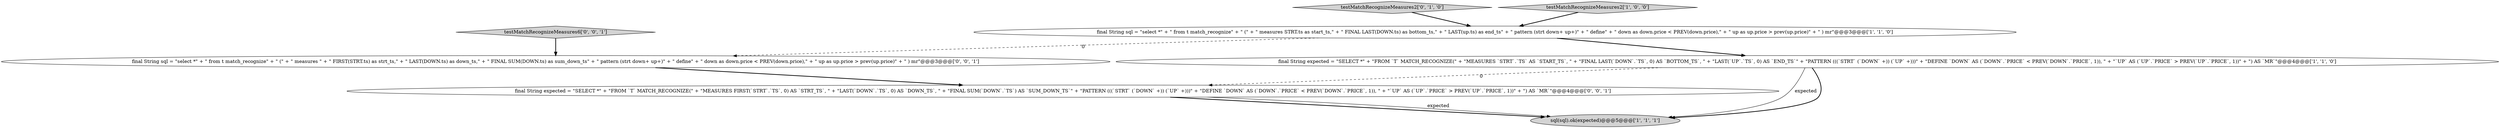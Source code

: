digraph {
1 [style = filled, label = "final String sql = \"select *\" + \" from t match_recognize\" + \" (\" + \" measures STRT.ts as start_ts,\" + \" FINAL LAST(DOWN.ts) as bottom_ts,\" + \" LAST(up.ts) as end_ts\" + \" pattern (strt down+ up+)\" + \" define\" + \" down as down.price < PREV(down.price),\" + \" up as up.price > prev(up.price)\" + \" ) mr\"@@@3@@@['1', '1', '0']", fillcolor = white, shape = ellipse image = "AAA0AAABBB1BBB"];
5 [style = filled, label = "final String sql = \"select *\" + \" from t match_recognize\" + \" (\" + \" measures \" + \" FIRST(STRT.ts) as strt_ts,\" + \" LAST(DOWN.ts) as down_ts,\" + \" FINAL SUM(DOWN.ts) as sum_down_ts\" + \" pattern (strt down+ up+)\" + \" define\" + \" down as down.price < PREV(down.price),\" + \" up as up.price > prev(up.price)\" + \" ) mr\"@@@3@@@['0', '0', '1']", fillcolor = white, shape = ellipse image = "AAA0AAABBB3BBB"];
4 [style = filled, label = "testMatchRecognizeMeasures2['0', '1', '0']", fillcolor = lightgray, shape = diamond image = "AAA0AAABBB2BBB"];
6 [style = filled, label = "final String expected = \"SELECT *\" + \"FROM `T` MATCH_RECOGNIZE(\" + \"MEASURES FIRST(`STRT`.`TS`, 0) AS `STRT_TS`, \" + \"LAST(`DOWN`.`TS`, 0) AS `DOWN_TS`, \" + \"FINAL SUM(`DOWN`.`TS`) AS `SUM_DOWN_TS`\" + \"PATTERN (((`STRT` (`DOWN` +)) (`UP` +)))\" + \"DEFINE `DOWN` AS (`DOWN`.`PRICE` < PREV(`DOWN`.`PRICE`, 1)), \" + \"`UP` AS (`UP`.`PRICE` > PREV(`UP`.`PRICE`, 1))\" + \") AS `MR`\"@@@4@@@['0', '0', '1']", fillcolor = white, shape = ellipse image = "AAA0AAABBB3BBB"];
2 [style = filled, label = "final String expected = \"SELECT *\" + \"FROM `T` MATCH_RECOGNIZE(\" + \"MEASURES `STRT`.`TS` AS `START_TS`, \" + \"FINAL LAST(`DOWN`.`TS`, 0) AS `BOTTOM_TS`, \" + \"LAST(`UP`.`TS`, 0) AS `END_TS`\" + \"PATTERN (((`STRT` (`DOWN` +)) (`UP` +)))\" + \"DEFINE `DOWN` AS (`DOWN`.`PRICE` < PREV(`DOWN`.`PRICE`, 1)), \" + \"`UP` AS (`UP`.`PRICE` > PREV(`UP`.`PRICE`, 1))\" + \") AS `MR`\"@@@4@@@['1', '1', '0']", fillcolor = white, shape = ellipse image = "AAA0AAABBB1BBB"];
0 [style = filled, label = "sql(sql).ok(expected)@@@5@@@['1', '1', '1']", fillcolor = lightgray, shape = ellipse image = "AAA0AAABBB1BBB"];
3 [style = filled, label = "testMatchRecognizeMeasures2['1', '0', '0']", fillcolor = lightgray, shape = diamond image = "AAA0AAABBB1BBB"];
7 [style = filled, label = "testMatchRecognizeMeasures6['0', '0', '1']", fillcolor = lightgray, shape = diamond image = "AAA0AAABBB3BBB"];
2->0 [style = solid, label="expected"];
4->1 [style = bold, label=""];
2->0 [style = bold, label=""];
1->2 [style = bold, label=""];
6->0 [style = bold, label=""];
7->5 [style = bold, label=""];
6->0 [style = solid, label="expected"];
5->6 [style = bold, label=""];
1->5 [style = dashed, label="0"];
3->1 [style = bold, label=""];
2->6 [style = dashed, label="0"];
}
